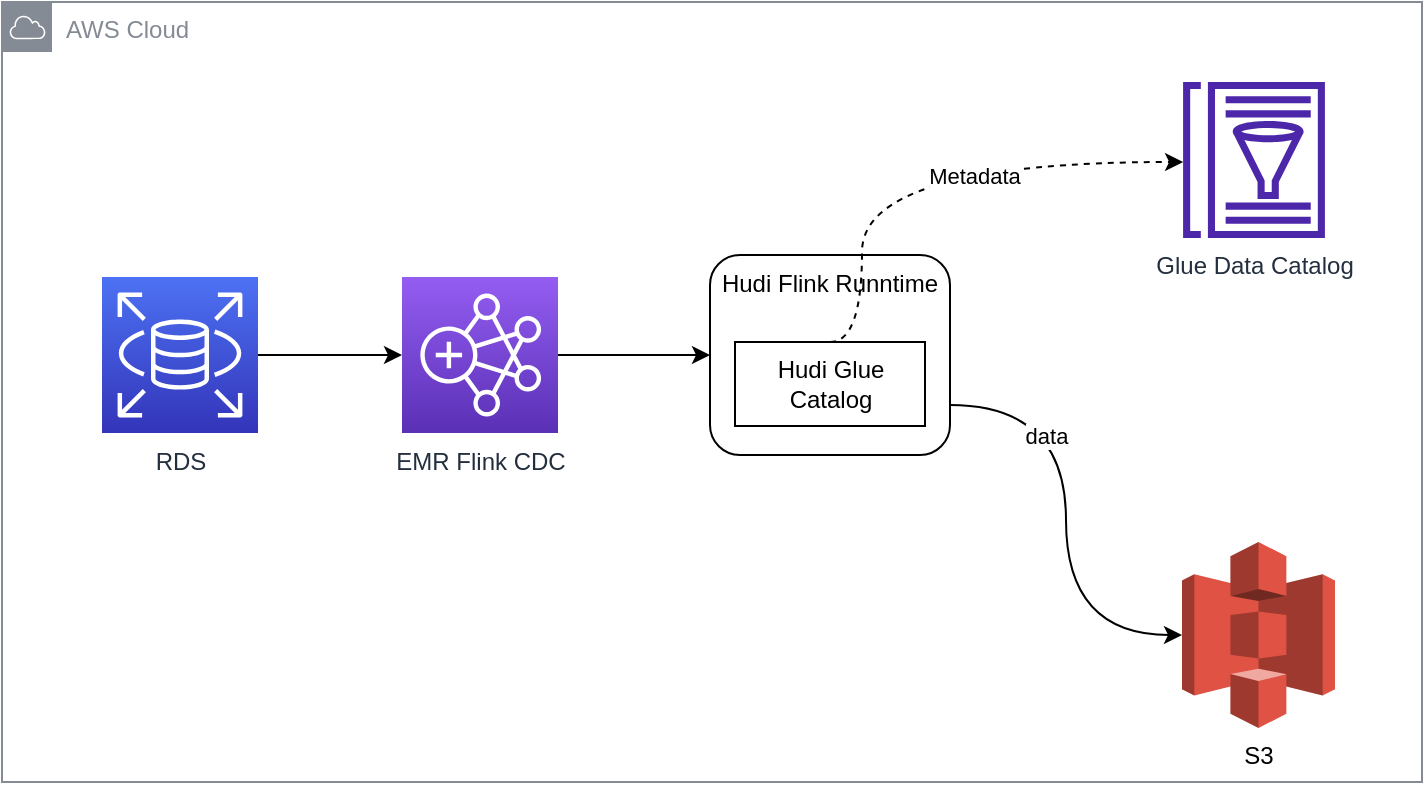 <mxfile version="20.6.0" type="github">
  <diagram id="Cd5y1kNHd57_tZJnAyKG" name="Page-1">
    <mxGraphModel dx="1042" dy="507" grid="1" gridSize="10" guides="1" tooltips="1" connect="1" arrows="1" fold="1" page="1" pageScale="1" pageWidth="827" pageHeight="1169" math="0" shadow="0">
      <root>
        <mxCell id="0" />
        <mxCell id="1" parent="0" />
        <mxCell id="FE19WrhtxEeYcqXIJ0xn-2" value="AWS Cloud" style="sketch=0;outlineConnect=0;gradientColor=none;html=1;whiteSpace=wrap;fontSize=12;fontStyle=0;shape=mxgraph.aws4.group;grIcon=mxgraph.aws4.group_aws_cloud;strokeColor=#858B94;fillColor=none;verticalAlign=top;align=left;spacingLeft=30;fontColor=#858B94;dashed=0;" parent="1" vertex="1">
          <mxGeometry x="60" y="90" width="710" height="390" as="geometry" />
        </mxCell>
        <mxCell id="kUrOvLJshfsPBTCSwvpb-1" value="Hudi Flink Runntime" style="rounded=1;whiteSpace=wrap;html=1;verticalAlign=top;" parent="1" vertex="1">
          <mxGeometry x="414" y="216.5" width="120" height="100" as="geometry" />
        </mxCell>
        <mxCell id="DkJPr1J9yXdr6lBRk-ze-1" value="Glue Data Catalog" style="sketch=0;outlineConnect=0;fontColor=#232F3E;gradientColor=none;fillColor=#4D27AA;strokeColor=none;dashed=0;verticalLabelPosition=bottom;verticalAlign=top;align=center;html=1;fontSize=12;fontStyle=0;aspect=fixed;pointerEvents=1;shape=mxgraph.aws4.glue_data_catalog;" parent="1" vertex="1">
          <mxGeometry x="650" y="130" width="72" height="78" as="geometry" />
        </mxCell>
        <mxCell id="nCzQVOr3wxltccUAzvmY-1" style="edgeStyle=orthogonalEdgeStyle;rounded=0;orthogonalLoop=1;jettySize=auto;html=1;exitX=1;exitY=0.5;exitDx=0;exitDy=0;exitPerimeter=0;" parent="1" source="KQLKy6pS23xvt4txy2rW-2" target="KQLKy6pS23xvt4txy2rW-3" edge="1">
          <mxGeometry relative="1" as="geometry" />
        </mxCell>
        <mxCell id="KQLKy6pS23xvt4txy2rW-2" value="RDS" style="sketch=0;points=[[0,0,0],[0.25,0,0],[0.5,0,0],[0.75,0,0],[1,0,0],[0,1,0],[0.25,1,0],[0.5,1,0],[0.75,1,0],[1,1,0],[0,0.25,0],[0,0.5,0],[0,0.75,0],[1,0.25,0],[1,0.5,0],[1,0.75,0]];outlineConnect=0;fontColor=#232F3E;gradientColor=#4D72F3;gradientDirection=north;fillColor=#3334B9;strokeColor=#ffffff;dashed=0;verticalLabelPosition=bottom;verticalAlign=top;align=center;html=1;fontSize=12;fontStyle=0;aspect=fixed;shape=mxgraph.aws4.resourceIcon;resIcon=mxgraph.aws4.rds;" parent="1" vertex="1">
          <mxGeometry x="110" y="227.5" width="78" height="78" as="geometry" />
        </mxCell>
        <mxCell id="nCzQVOr3wxltccUAzvmY-5" style="edgeStyle=orthogonalEdgeStyle;curved=1;orthogonalLoop=1;jettySize=auto;html=1;entryX=0;entryY=0.5;entryDx=0;entryDy=0;entryPerimeter=0;strokeColor=default;exitX=1;exitY=0.75;exitDx=0;exitDy=0;" parent="1" source="kUrOvLJshfsPBTCSwvpb-1" target="nCzQVOr3wxltccUAzvmY-3" edge="1">
          <mxGeometry relative="1" as="geometry" />
        </mxCell>
        <mxCell id="Z-d5zE85g-pej6ojQFyS-5" value="data" style="edgeLabel;html=1;align=center;verticalAlign=middle;resizable=0;points=[];" vertex="1" connectable="0" parent="nCzQVOr3wxltccUAzvmY-5">
          <mxGeometry x="-0.368" y="-10" relative="1" as="geometry">
            <mxPoint as="offset" />
          </mxGeometry>
        </mxCell>
        <mxCell id="kUrOvLJshfsPBTCSwvpb-2" style="edgeStyle=orthogonalEdgeStyle;orthogonalLoop=1;jettySize=auto;html=1;entryX=0;entryY=0.5;entryDx=0;entryDy=0;curved=1;" parent="1" source="KQLKy6pS23xvt4txy2rW-3" target="kUrOvLJshfsPBTCSwvpb-1" edge="1">
          <mxGeometry relative="1" as="geometry" />
        </mxCell>
        <mxCell id="KQLKy6pS23xvt4txy2rW-3" value="EMR Flink CDC" style="sketch=0;points=[[0,0,0],[0.25,0,0],[0.5,0,0],[0.75,0,0],[1,0,0],[0,1,0],[0.25,1,0],[0.5,1,0],[0.75,1,0],[1,1,0],[0,0.25,0],[0,0.5,0],[0,0.75,0],[1,0.25,0],[1,0.5,0],[1,0.75,0]];outlineConnect=0;fontColor=#232F3E;gradientColor=#945DF2;gradientDirection=north;fillColor=#5A30B5;strokeColor=#ffffff;dashed=0;verticalLabelPosition=bottom;verticalAlign=top;align=center;html=1;fontSize=12;fontStyle=0;aspect=fixed;shape=mxgraph.aws4.resourceIcon;resIcon=mxgraph.aws4.emr;" parent="1" vertex="1">
          <mxGeometry x="260" y="227.5" width="78" height="78" as="geometry" />
        </mxCell>
        <mxCell id="nCzQVOr3wxltccUAzvmY-3" value="S3" style="outlineConnect=0;dashed=0;verticalLabelPosition=bottom;verticalAlign=top;align=center;html=1;shape=mxgraph.aws3.s3;fillColor=#E05243;gradientColor=none;" parent="1" vertex="1">
          <mxGeometry x="650" y="360" width="76.5" height="93" as="geometry" />
        </mxCell>
        <mxCell id="iyVDirLnrr9Zhz3C58IK-1" value="" style="shape=image;verticalLabelPosition=bottom;labelBackgroundColor=default;verticalAlign=top;aspect=fixed;imageAspect=0;image=https://hudi.apache.org/assets/images/hudi.png;" parent="1" vertex="1">
          <mxGeometry x="638.25" y="330" width="100" height="30" as="geometry" />
        </mxCell>
        <mxCell id="Z-d5zE85g-pej6ojQFyS-3" style="edgeStyle=orthogonalEdgeStyle;orthogonalLoop=1;jettySize=auto;html=1;exitX=0.5;exitY=0;exitDx=0;exitDy=0;curved=1;dashed=1;" edge="1" parent="1" source="Z-d5zE85g-pej6ojQFyS-2" target="DkJPr1J9yXdr6lBRk-ze-1">
          <mxGeometry relative="1" as="geometry">
            <Array as="points">
              <mxPoint x="490" y="260" />
              <mxPoint x="490" y="170" />
            </Array>
          </mxGeometry>
        </mxCell>
        <mxCell id="Z-d5zE85g-pej6ojQFyS-4" value="Metadata" style="edgeLabel;html=1;align=center;verticalAlign=middle;resizable=0;points=[];" vertex="1" connectable="0" parent="Z-d5zE85g-pej6ojQFyS-3">
          <mxGeometry x="0.216" y="-7" relative="1" as="geometry">
            <mxPoint as="offset" />
          </mxGeometry>
        </mxCell>
        <mxCell id="Z-d5zE85g-pej6ojQFyS-2" value="Hudi Glue Catalog" style="rounded=0;whiteSpace=wrap;html=1;" vertex="1" parent="1">
          <mxGeometry x="426.5" y="260" width="95" height="42" as="geometry" />
        </mxCell>
      </root>
    </mxGraphModel>
  </diagram>
</mxfile>
